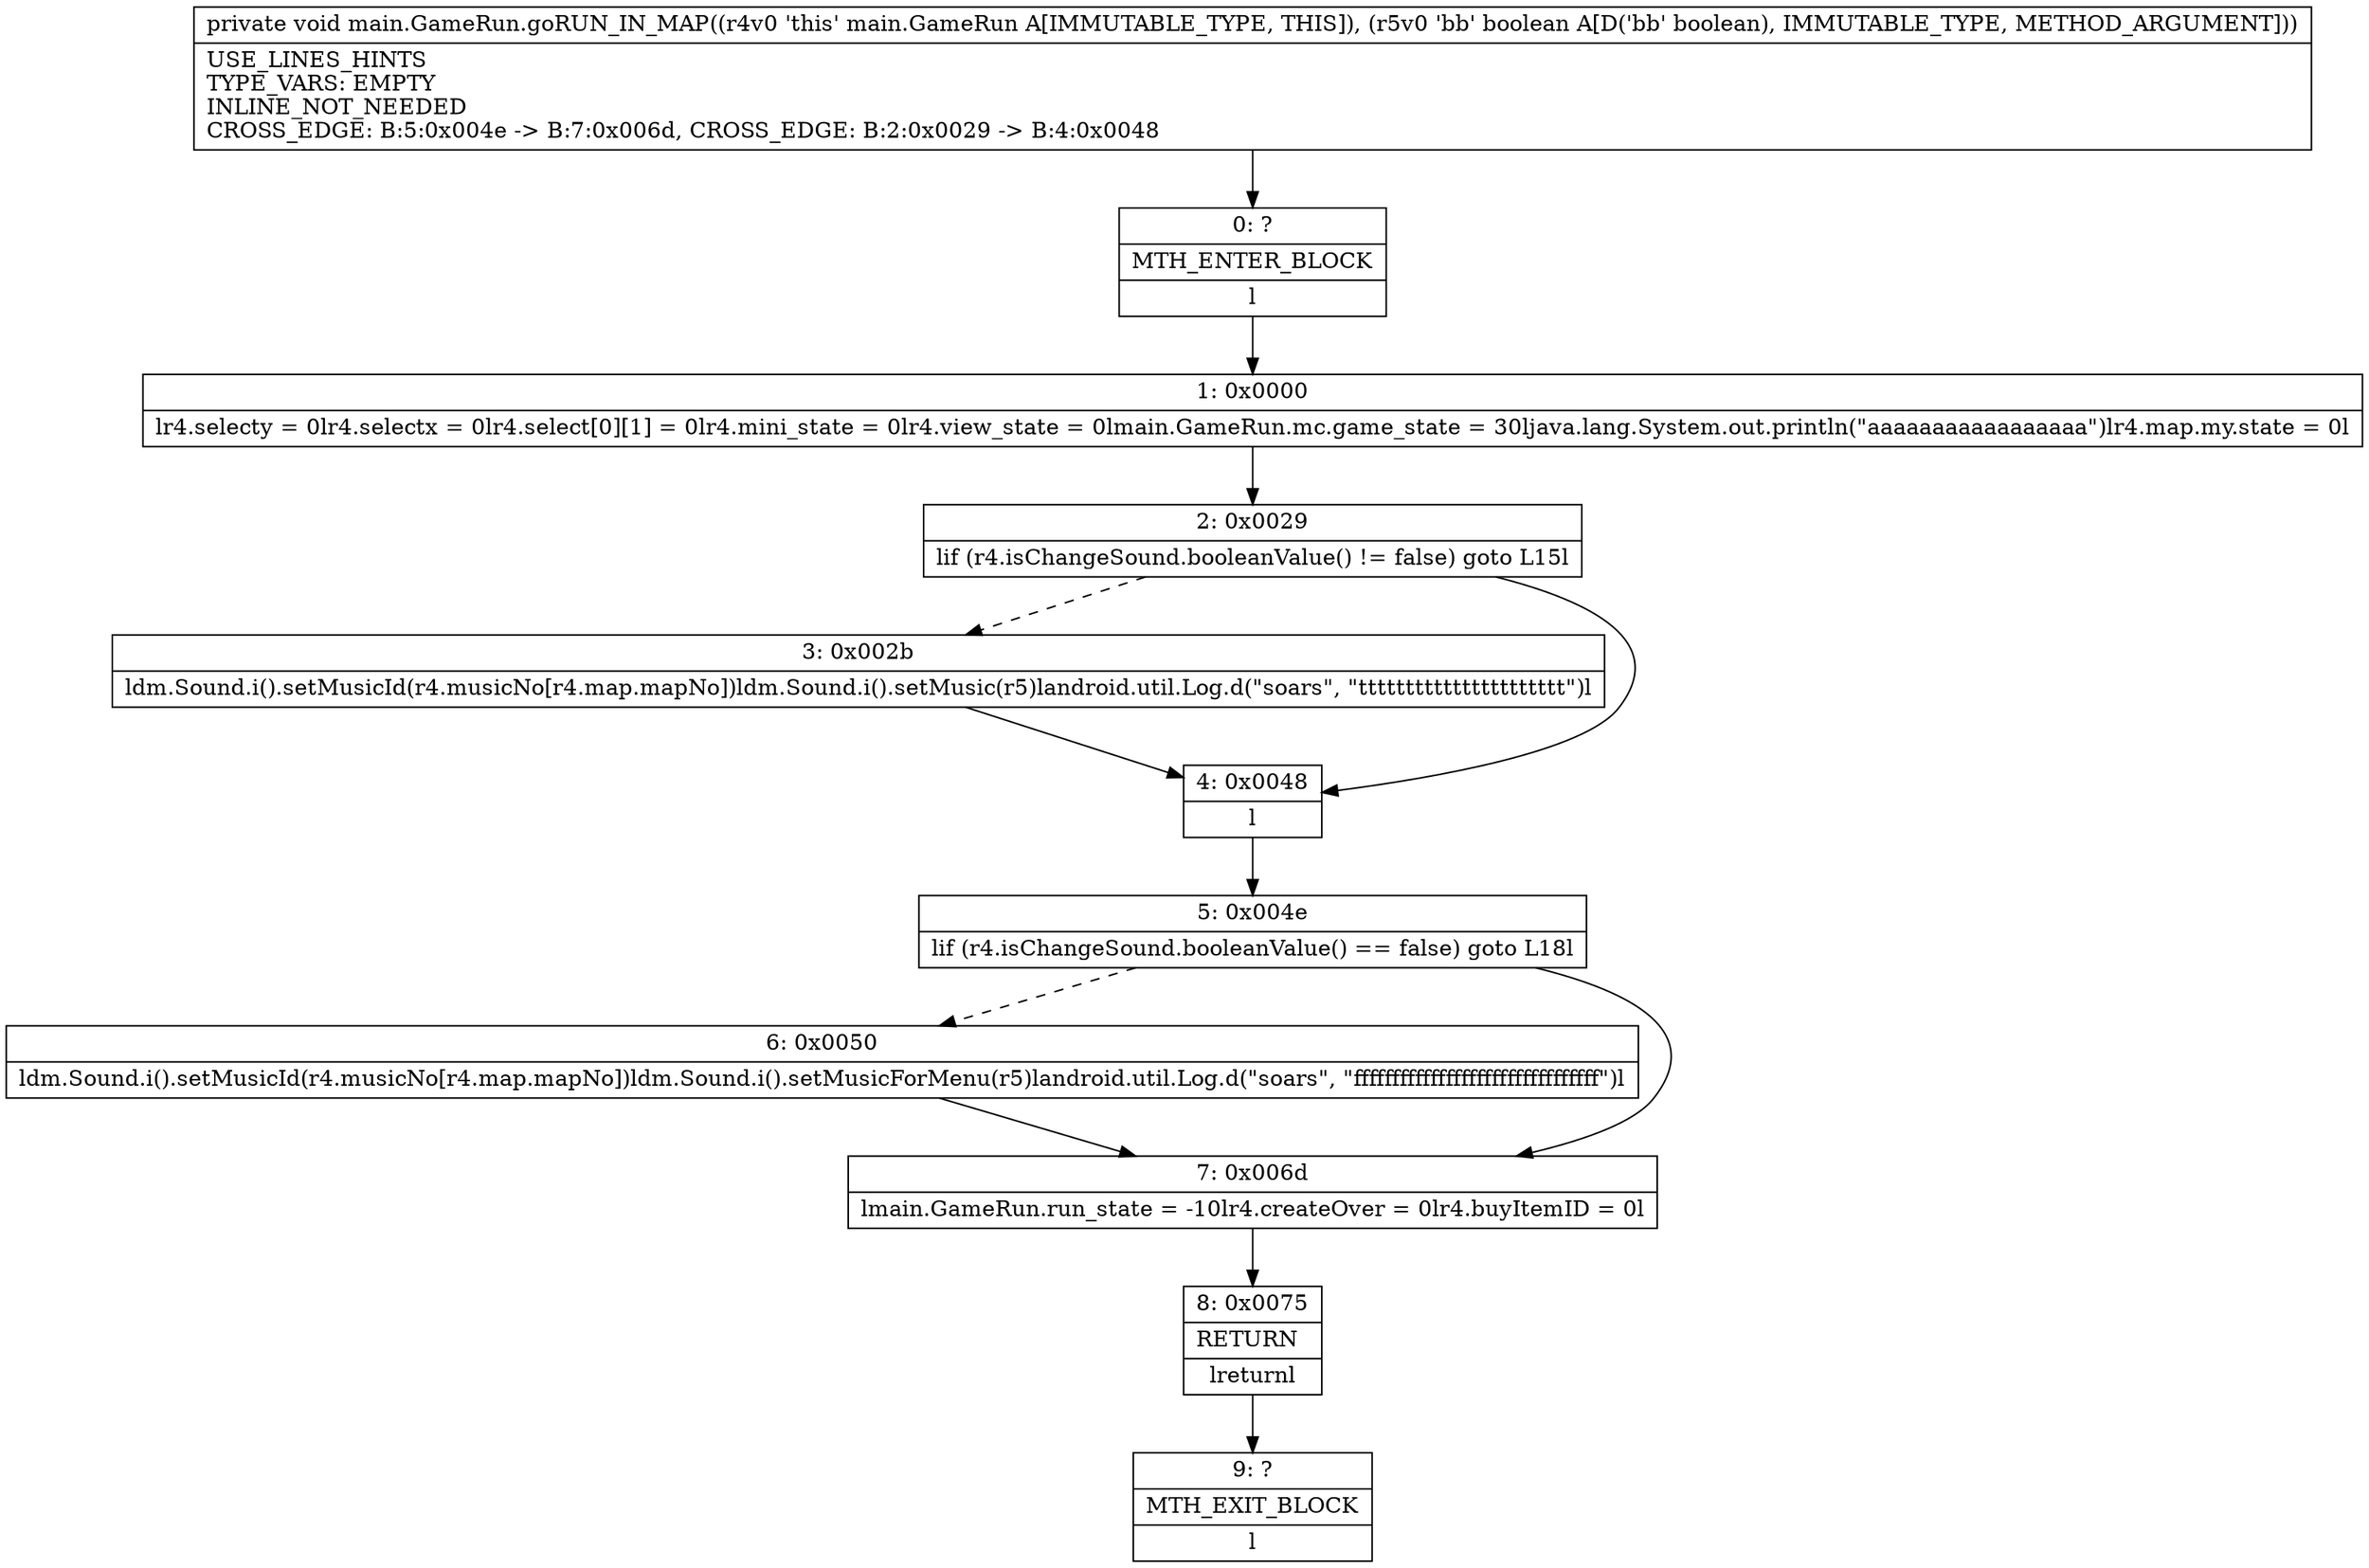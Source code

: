 digraph "CFG formain.GameRun.goRUN_IN_MAP(Z)V" {
Node_0 [shape=record,label="{0\:\ ?|MTH_ENTER_BLOCK\l|l}"];
Node_1 [shape=record,label="{1\:\ 0x0000|lr4.selecty = 0lr4.selectx = 0lr4.select[0][1] = 0lr4.mini_state = 0lr4.view_state = 0lmain.GameRun.mc.game_state = 30ljava.lang.System.out.println(\"aaaaaaaaaaaaaaaaa\")lr4.map.my.state = 0l}"];
Node_2 [shape=record,label="{2\:\ 0x0029|lif (r4.isChangeSound.booleanValue() != false) goto L15l}"];
Node_3 [shape=record,label="{3\:\ 0x002b|ldm.Sound.i().setMusicId(r4.musicNo[r4.map.mapNo])ldm.Sound.i().setMusic(r5)landroid.util.Log.d(\"soars\", \"tttttttttttttttttttttt\")l}"];
Node_4 [shape=record,label="{4\:\ 0x0048|l}"];
Node_5 [shape=record,label="{5\:\ 0x004e|lif (r4.isChangeSound.booleanValue() == false) goto L18l}"];
Node_6 [shape=record,label="{6\:\ 0x0050|ldm.Sound.i().setMusicId(r4.musicNo[r4.map.mapNo])ldm.Sound.i().setMusicForMenu(r5)landroid.util.Log.d(\"soars\", \"ffffffffffffffffffffffffffffffff\")l}"];
Node_7 [shape=record,label="{7\:\ 0x006d|lmain.GameRun.run_state = \-10lr4.createOver = 0lr4.buyItemID = 0l}"];
Node_8 [shape=record,label="{8\:\ 0x0075|RETURN\l|lreturnl}"];
Node_9 [shape=record,label="{9\:\ ?|MTH_EXIT_BLOCK\l|l}"];
MethodNode[shape=record,label="{private void main.GameRun.goRUN_IN_MAP((r4v0 'this' main.GameRun A[IMMUTABLE_TYPE, THIS]), (r5v0 'bb' boolean A[D('bb' boolean), IMMUTABLE_TYPE, METHOD_ARGUMENT]))  | USE_LINES_HINTS\lTYPE_VARS: EMPTY\lINLINE_NOT_NEEDED\lCROSS_EDGE: B:5:0x004e \-\> B:7:0x006d, CROSS_EDGE: B:2:0x0029 \-\> B:4:0x0048\l}"];
MethodNode -> Node_0;
Node_0 -> Node_1;
Node_1 -> Node_2;
Node_2 -> Node_3[style=dashed];
Node_2 -> Node_4;
Node_3 -> Node_4;
Node_4 -> Node_5;
Node_5 -> Node_6[style=dashed];
Node_5 -> Node_7;
Node_6 -> Node_7;
Node_7 -> Node_8;
Node_8 -> Node_9;
}

